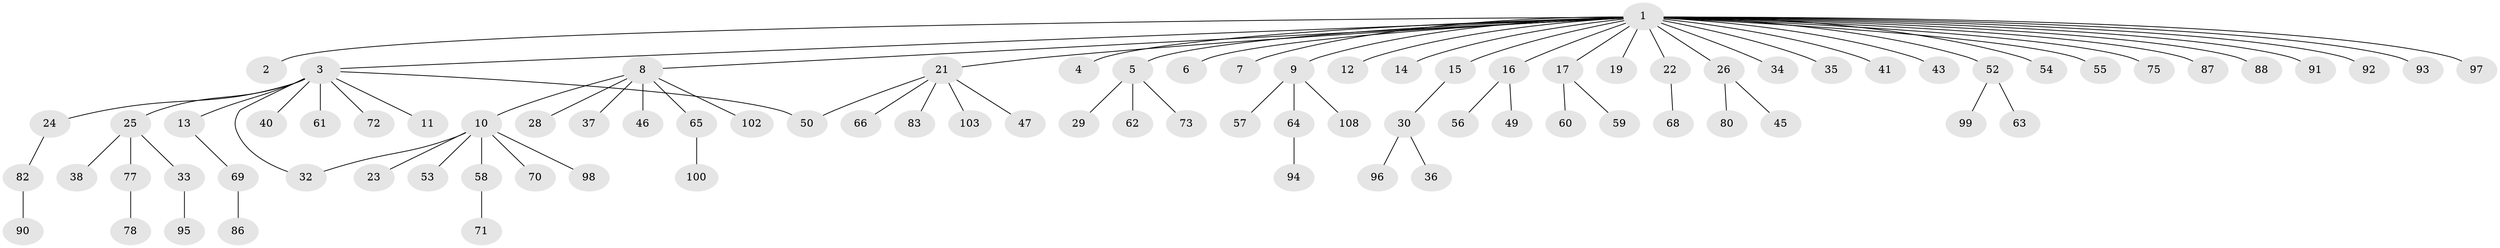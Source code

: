 // Generated by graph-tools (version 1.1) at 2025/51/02/27/25 19:51:54]
// undirected, 86 vertices, 87 edges
graph export_dot {
graph [start="1"]
  node [color=gray90,style=filled];
  1 [super="+42"];
  2;
  3 [super="+51"];
  4;
  5 [super="+20"];
  6;
  7 [super="+31"];
  8 [super="+89"];
  9;
  10 [super="+18"];
  11;
  12;
  13 [super="+104"];
  14;
  15 [super="+39"];
  16 [super="+44"];
  17;
  19;
  21 [super="+107"];
  22;
  23;
  24 [super="+81"];
  25 [super="+74"];
  26 [super="+27"];
  28 [super="+85"];
  29;
  30 [super="+48"];
  32;
  33;
  34;
  35;
  36;
  37;
  38;
  40;
  41;
  43 [super="+67"];
  45 [super="+79"];
  46;
  47;
  49;
  50 [super="+76"];
  52;
  53;
  54;
  55;
  56;
  57 [super="+84"];
  58;
  59;
  60;
  61;
  62;
  63 [super="+101"];
  64;
  65;
  66;
  68;
  69;
  70;
  71;
  72;
  73;
  75;
  77;
  78;
  80;
  82;
  83;
  86;
  87;
  88;
  90;
  91 [super="+105"];
  92;
  93;
  94;
  95;
  96;
  97;
  98;
  99;
  100;
  102;
  103 [super="+106"];
  108;
  1 -- 2;
  1 -- 3;
  1 -- 4;
  1 -- 5;
  1 -- 6;
  1 -- 7 [weight=2];
  1 -- 8;
  1 -- 9;
  1 -- 12;
  1 -- 14;
  1 -- 15;
  1 -- 16;
  1 -- 17;
  1 -- 19;
  1 -- 21;
  1 -- 22;
  1 -- 26;
  1 -- 34;
  1 -- 35;
  1 -- 41;
  1 -- 43;
  1 -- 52;
  1 -- 54;
  1 -- 55;
  1 -- 75;
  1 -- 87;
  1 -- 88;
  1 -- 91;
  1 -- 92;
  1 -- 93;
  1 -- 97;
  3 -- 11;
  3 -- 13;
  3 -- 24;
  3 -- 25;
  3 -- 32;
  3 -- 40;
  3 -- 50;
  3 -- 61;
  3 -- 72;
  5 -- 62;
  5 -- 73;
  5 -- 29;
  8 -- 10;
  8 -- 28;
  8 -- 37;
  8 -- 46;
  8 -- 65;
  8 -- 102;
  9 -- 57;
  9 -- 64;
  9 -- 108;
  10 -- 32;
  10 -- 53;
  10 -- 58;
  10 -- 70;
  10 -- 98;
  10 -- 23;
  13 -- 69;
  15 -- 30;
  16 -- 49;
  16 -- 56;
  17 -- 59;
  17 -- 60;
  21 -- 47;
  21 -- 50;
  21 -- 66;
  21 -- 83;
  21 -- 103;
  22 -- 68;
  24 -- 82;
  25 -- 33;
  25 -- 38;
  25 -- 77;
  26 -- 45;
  26 -- 80;
  30 -- 36;
  30 -- 96;
  33 -- 95;
  52 -- 63;
  52 -- 99;
  58 -- 71;
  64 -- 94;
  65 -- 100;
  69 -- 86;
  77 -- 78;
  82 -- 90;
}

